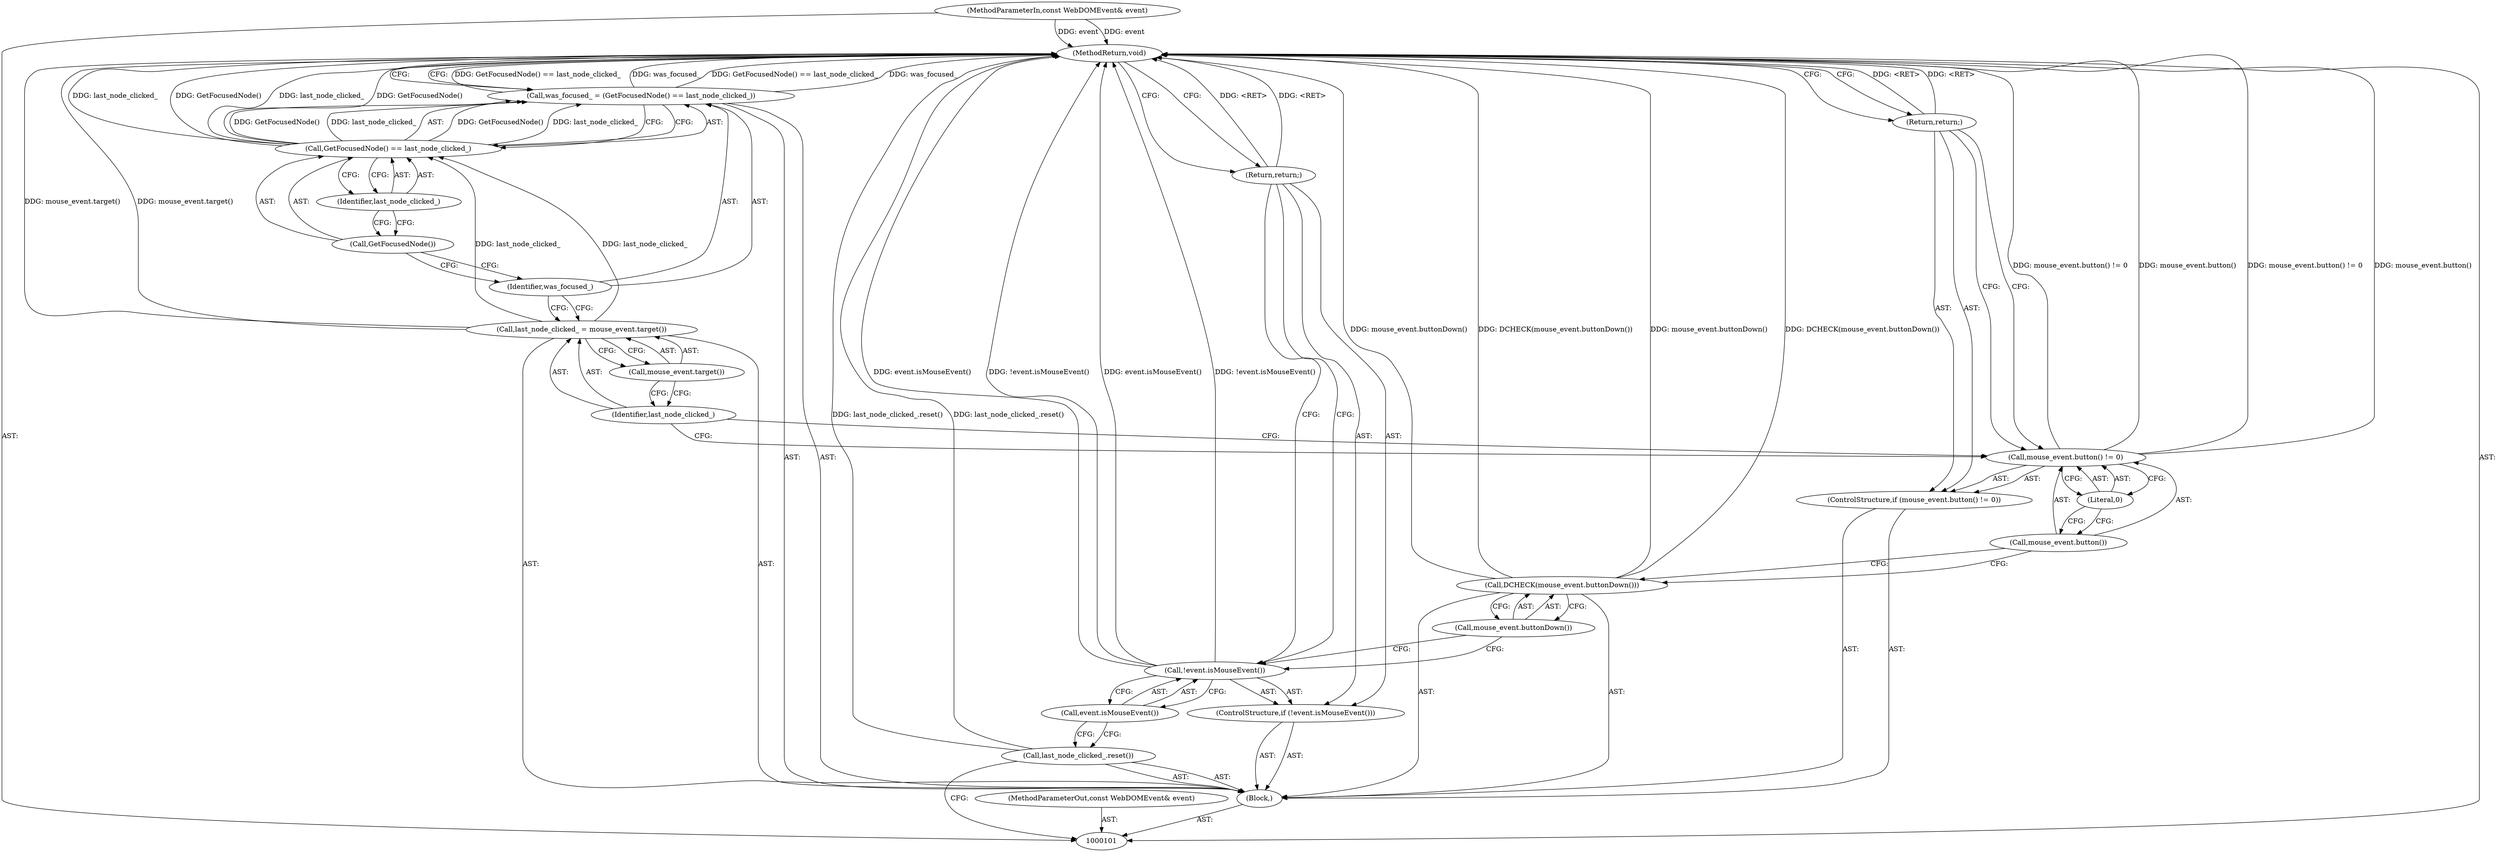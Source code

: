 digraph "0_Chrome_1a5af201a654bf80ce1bd6721b31a97311ae67a6" {
"1000124" [label="(MethodReturn,void)"];
"1000102" [label="(MethodParameterIn,const WebDOMEvent& event)"];
"1000171" [label="(MethodParameterOut,const WebDOMEvent& event)"];
"1000103" [label="(Block,)"];
"1000115" [label="(Return,return;)"];
"1000116" [label="(Call,last_node_clicked_ = mouse_event.target())"];
"1000117" [label="(Identifier,last_node_clicked_)"];
"1000118" [label="(Call,mouse_event.target())"];
"1000121" [label="(Call,GetFocusedNode() == last_node_clicked_)"];
"1000122" [label="(Call,GetFocusedNode())"];
"1000119" [label="(Call,was_focused_ = (GetFocusedNode() == last_node_clicked_))"];
"1000120" [label="(Identifier,was_focused_)"];
"1000123" [label="(Identifier,last_node_clicked_)"];
"1000104" [label="(Call,last_node_clicked_.reset())"];
"1000105" [label="(ControlStructure,if (!event.isMouseEvent()))"];
"1000106" [label="(Call,!event.isMouseEvent())"];
"1000107" [label="(Call,event.isMouseEvent())"];
"1000108" [label="(Return,return;)"];
"1000110" [label="(Call,mouse_event.buttonDown())"];
"1000109" [label="(Call,DCHECK(mouse_event.buttonDown()))"];
"1000111" [label="(ControlStructure,if (mouse_event.button() != 0))"];
"1000114" [label="(Literal,0)"];
"1000112" [label="(Call,mouse_event.button() != 0)"];
"1000113" [label="(Call,mouse_event.button())"];
"1000124" -> "1000101"  [label="AST: "];
"1000124" -> "1000108"  [label="CFG: "];
"1000124" -> "1000115"  [label="CFG: "];
"1000124" -> "1000119"  [label="CFG: "];
"1000106" -> "1000124"  [label="DDG: event.isMouseEvent()"];
"1000106" -> "1000124"  [label="DDG: !event.isMouseEvent()"];
"1000104" -> "1000124"  [label="DDG: last_node_clicked_.reset()"];
"1000121" -> "1000124"  [label="DDG: last_node_clicked_"];
"1000121" -> "1000124"  [label="DDG: GetFocusedNode()"];
"1000119" -> "1000124"  [label="DDG: GetFocusedNode() == last_node_clicked_"];
"1000119" -> "1000124"  [label="DDG: was_focused_"];
"1000116" -> "1000124"  [label="DDG: mouse_event.target()"];
"1000102" -> "1000124"  [label="DDG: event"];
"1000112" -> "1000124"  [label="DDG: mouse_event.button() != 0"];
"1000112" -> "1000124"  [label="DDG: mouse_event.button()"];
"1000109" -> "1000124"  [label="DDG: mouse_event.buttonDown()"];
"1000109" -> "1000124"  [label="DDG: DCHECK(mouse_event.buttonDown())"];
"1000108" -> "1000124"  [label="DDG: <RET>"];
"1000115" -> "1000124"  [label="DDG: <RET>"];
"1000102" -> "1000101"  [label="AST: "];
"1000102" -> "1000124"  [label="DDG: event"];
"1000171" -> "1000101"  [label="AST: "];
"1000103" -> "1000101"  [label="AST: "];
"1000104" -> "1000103"  [label="AST: "];
"1000105" -> "1000103"  [label="AST: "];
"1000109" -> "1000103"  [label="AST: "];
"1000111" -> "1000103"  [label="AST: "];
"1000116" -> "1000103"  [label="AST: "];
"1000119" -> "1000103"  [label="AST: "];
"1000115" -> "1000111"  [label="AST: "];
"1000115" -> "1000112"  [label="CFG: "];
"1000124" -> "1000115"  [label="CFG: "];
"1000115" -> "1000124"  [label="DDG: <RET>"];
"1000116" -> "1000103"  [label="AST: "];
"1000116" -> "1000118"  [label="CFG: "];
"1000117" -> "1000116"  [label="AST: "];
"1000118" -> "1000116"  [label="AST: "];
"1000120" -> "1000116"  [label="CFG: "];
"1000116" -> "1000124"  [label="DDG: mouse_event.target()"];
"1000116" -> "1000121"  [label="DDG: last_node_clicked_"];
"1000117" -> "1000116"  [label="AST: "];
"1000117" -> "1000112"  [label="CFG: "];
"1000118" -> "1000117"  [label="CFG: "];
"1000118" -> "1000116"  [label="AST: "];
"1000118" -> "1000117"  [label="CFG: "];
"1000116" -> "1000118"  [label="CFG: "];
"1000121" -> "1000119"  [label="AST: "];
"1000121" -> "1000123"  [label="CFG: "];
"1000122" -> "1000121"  [label="AST: "];
"1000123" -> "1000121"  [label="AST: "];
"1000119" -> "1000121"  [label="CFG: "];
"1000121" -> "1000124"  [label="DDG: last_node_clicked_"];
"1000121" -> "1000124"  [label="DDG: GetFocusedNode()"];
"1000121" -> "1000119"  [label="DDG: GetFocusedNode()"];
"1000121" -> "1000119"  [label="DDG: last_node_clicked_"];
"1000116" -> "1000121"  [label="DDG: last_node_clicked_"];
"1000122" -> "1000121"  [label="AST: "];
"1000122" -> "1000120"  [label="CFG: "];
"1000123" -> "1000122"  [label="CFG: "];
"1000119" -> "1000103"  [label="AST: "];
"1000119" -> "1000121"  [label="CFG: "];
"1000120" -> "1000119"  [label="AST: "];
"1000121" -> "1000119"  [label="AST: "];
"1000124" -> "1000119"  [label="CFG: "];
"1000119" -> "1000124"  [label="DDG: GetFocusedNode() == last_node_clicked_"];
"1000119" -> "1000124"  [label="DDG: was_focused_"];
"1000121" -> "1000119"  [label="DDG: GetFocusedNode()"];
"1000121" -> "1000119"  [label="DDG: last_node_clicked_"];
"1000120" -> "1000119"  [label="AST: "];
"1000120" -> "1000116"  [label="CFG: "];
"1000122" -> "1000120"  [label="CFG: "];
"1000123" -> "1000121"  [label="AST: "];
"1000123" -> "1000122"  [label="CFG: "];
"1000121" -> "1000123"  [label="CFG: "];
"1000104" -> "1000103"  [label="AST: "];
"1000104" -> "1000101"  [label="CFG: "];
"1000107" -> "1000104"  [label="CFG: "];
"1000104" -> "1000124"  [label="DDG: last_node_clicked_.reset()"];
"1000105" -> "1000103"  [label="AST: "];
"1000106" -> "1000105"  [label="AST: "];
"1000108" -> "1000105"  [label="AST: "];
"1000106" -> "1000105"  [label="AST: "];
"1000106" -> "1000107"  [label="CFG: "];
"1000107" -> "1000106"  [label="AST: "];
"1000108" -> "1000106"  [label="CFG: "];
"1000110" -> "1000106"  [label="CFG: "];
"1000106" -> "1000124"  [label="DDG: event.isMouseEvent()"];
"1000106" -> "1000124"  [label="DDG: !event.isMouseEvent()"];
"1000107" -> "1000106"  [label="AST: "];
"1000107" -> "1000104"  [label="CFG: "];
"1000106" -> "1000107"  [label="CFG: "];
"1000108" -> "1000105"  [label="AST: "];
"1000108" -> "1000106"  [label="CFG: "];
"1000124" -> "1000108"  [label="CFG: "];
"1000108" -> "1000124"  [label="DDG: <RET>"];
"1000110" -> "1000109"  [label="AST: "];
"1000110" -> "1000106"  [label="CFG: "];
"1000109" -> "1000110"  [label="CFG: "];
"1000109" -> "1000103"  [label="AST: "];
"1000109" -> "1000110"  [label="CFG: "];
"1000110" -> "1000109"  [label="AST: "];
"1000113" -> "1000109"  [label="CFG: "];
"1000109" -> "1000124"  [label="DDG: mouse_event.buttonDown()"];
"1000109" -> "1000124"  [label="DDG: DCHECK(mouse_event.buttonDown())"];
"1000111" -> "1000103"  [label="AST: "];
"1000112" -> "1000111"  [label="AST: "];
"1000115" -> "1000111"  [label="AST: "];
"1000114" -> "1000112"  [label="AST: "];
"1000114" -> "1000113"  [label="CFG: "];
"1000112" -> "1000114"  [label="CFG: "];
"1000112" -> "1000111"  [label="AST: "];
"1000112" -> "1000114"  [label="CFG: "];
"1000113" -> "1000112"  [label="AST: "];
"1000114" -> "1000112"  [label="AST: "];
"1000115" -> "1000112"  [label="CFG: "];
"1000117" -> "1000112"  [label="CFG: "];
"1000112" -> "1000124"  [label="DDG: mouse_event.button() != 0"];
"1000112" -> "1000124"  [label="DDG: mouse_event.button()"];
"1000113" -> "1000112"  [label="AST: "];
"1000113" -> "1000109"  [label="CFG: "];
"1000114" -> "1000113"  [label="CFG: "];
}
